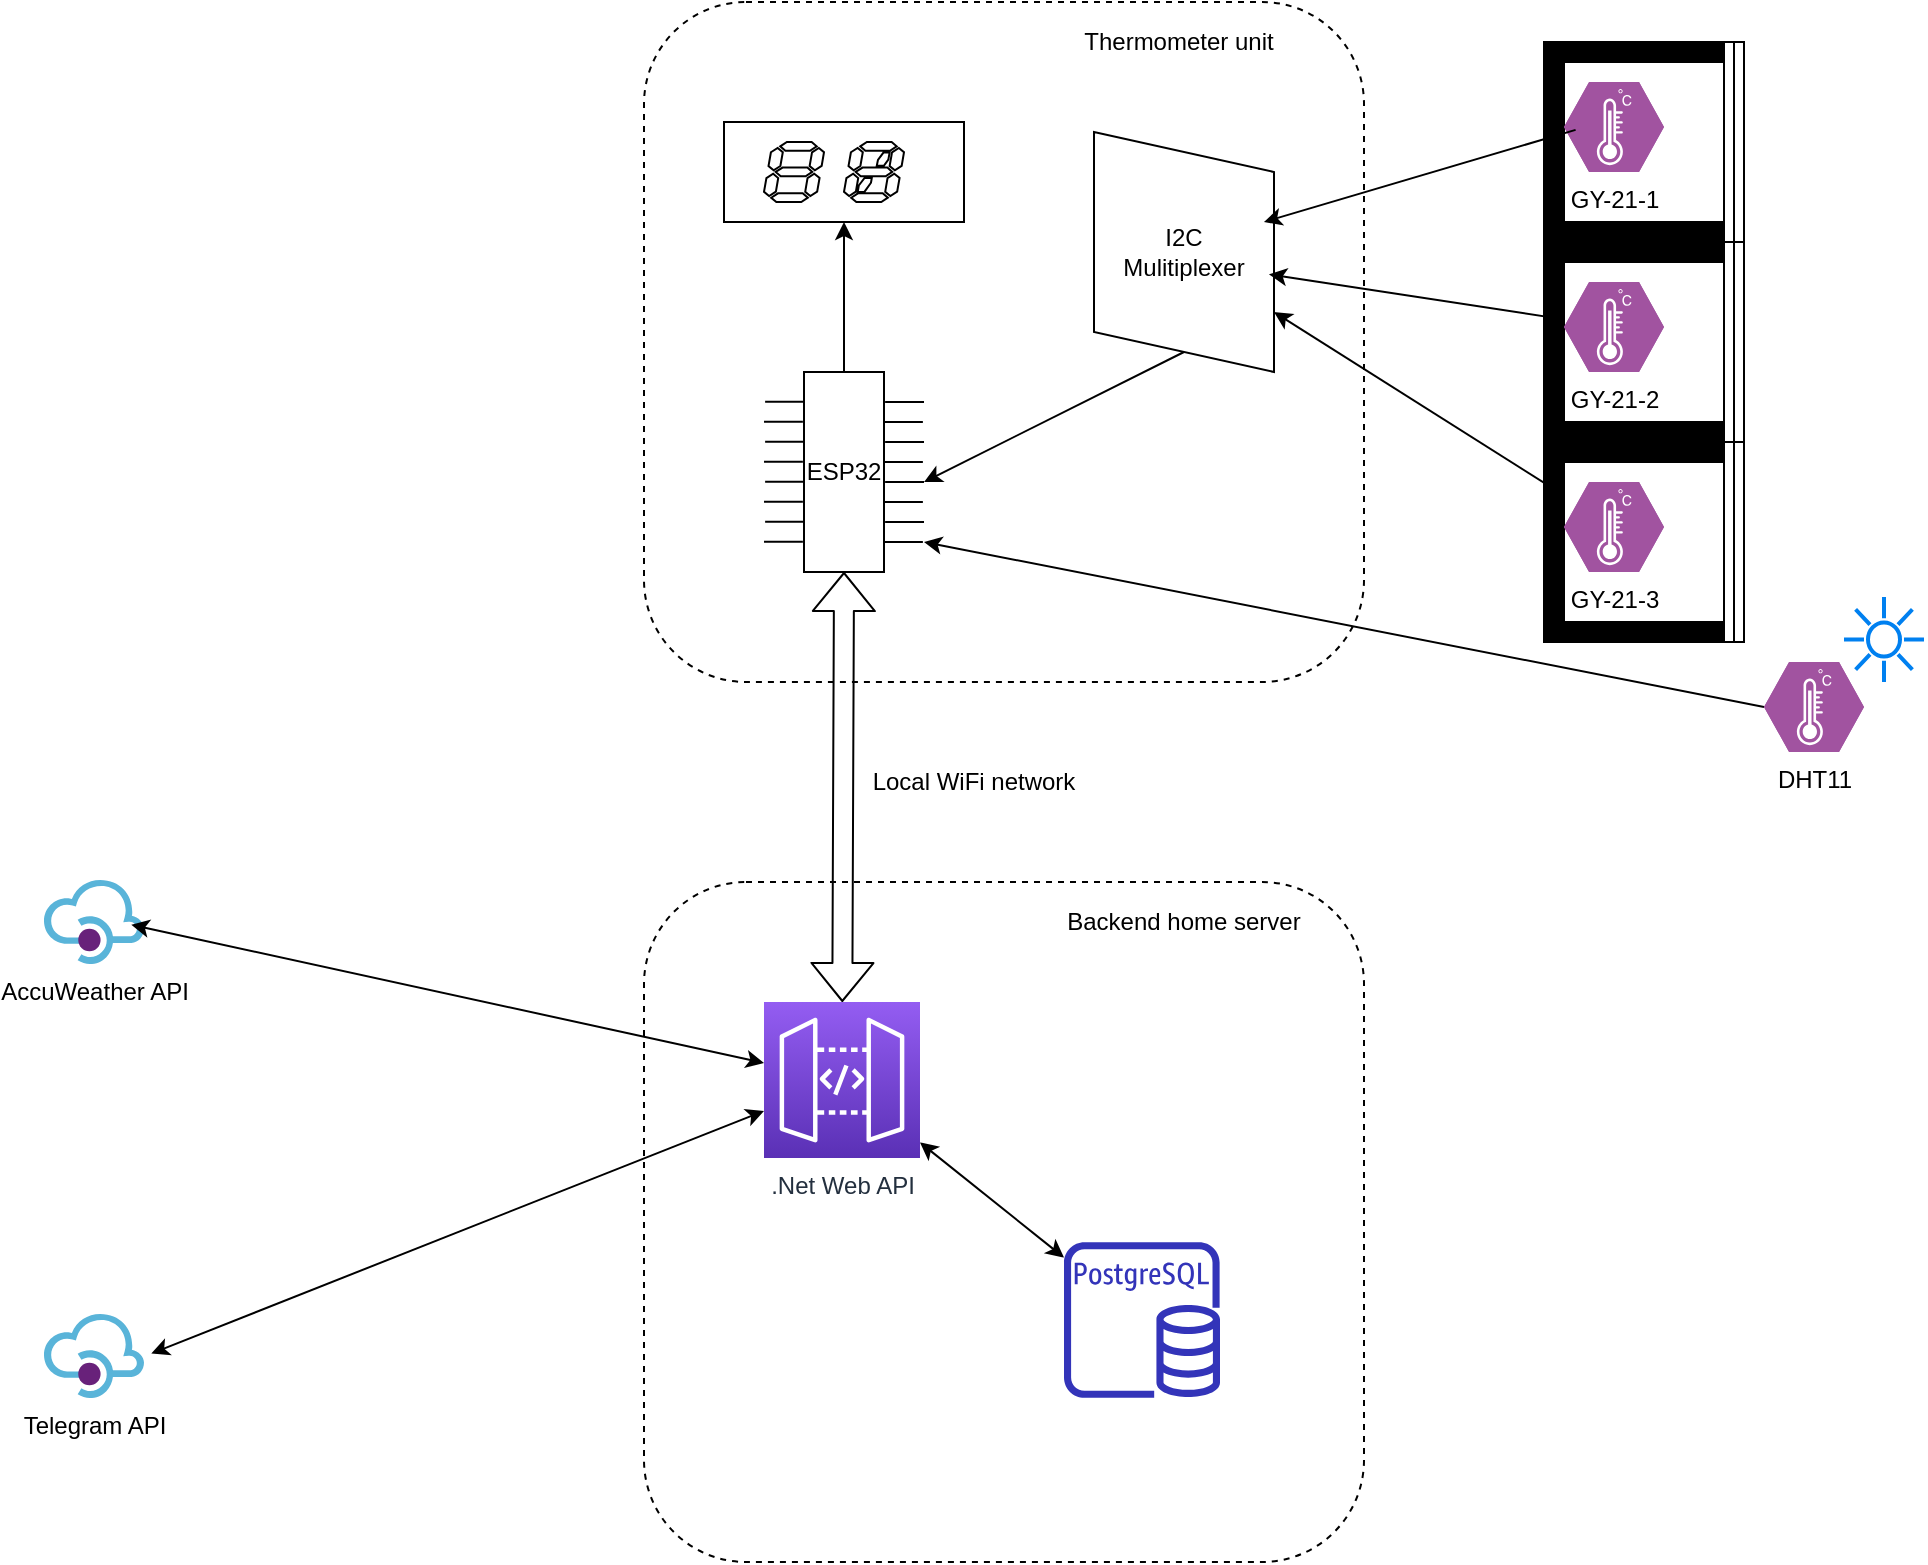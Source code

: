 <mxfile version="13.7.9" type="device"><diagram id="1yQ61QZ0BnYOPpQsSqLG" name="Page-1"><mxGraphModel dx="1813" dy="1147" grid="1" gridSize="10" guides="1" tooltips="1" connect="1" arrows="1" fold="1" page="1" pageScale="1" pageWidth="1169" pageHeight="827" math="0" shadow="0"><root><mxCell id="0"/><mxCell id="1" parent="0"/><mxCell id="i2OXninZtUAQD6BUOnR1-45" value="" style="rounded=1;whiteSpace=wrap;html=1;dashed=1;" vertex="1" parent="1"><mxGeometry x="440" y="10" width="360" height="340" as="geometry"/></mxCell><mxCell id="i2OXninZtUAQD6BUOnR1-21" value="" style="rounded=0;whiteSpace=wrap;html=1;" vertex="1" parent="1"><mxGeometry x="480" y="70" width="120" height="50" as="geometry"/></mxCell><mxCell id="i2OXninZtUAQD6BUOnR1-2" value="" style="verticalLabelPosition=bottom;html=1;verticalAlign=top;align=center;shape=mxgraph.floorplan.room;fillColor=#000000;" vertex="1" parent="1"><mxGeometry x="890" y="30" width="100" height="100" as="geometry"/></mxCell><mxCell id="i2OXninZtUAQD6BUOnR1-3" value="" style="verticalLabelPosition=bottom;html=1;verticalAlign=top;align=center;shape=mxgraph.floorplan.window;direction=south;" vertex="1" parent="1"><mxGeometry x="980" y="30" width="10" height="100" as="geometry"/></mxCell><mxCell id="i2OXninZtUAQD6BUOnR1-4" value="" style="verticalLabelPosition=bottom;html=1;verticalAlign=top;align=center;shape=mxgraph.floorplan.room;fillColor=#000000;" vertex="1" parent="1"><mxGeometry x="890" y="130" width="100" height="100" as="geometry"/></mxCell><mxCell id="i2OXninZtUAQD6BUOnR1-5" value="" style="verticalLabelPosition=bottom;html=1;verticalAlign=top;align=center;shape=mxgraph.floorplan.window;direction=south;" vertex="1" parent="1"><mxGeometry x="980" y="130" width="10" height="100" as="geometry"/></mxCell><mxCell id="i2OXninZtUAQD6BUOnR1-6" value="" style="verticalLabelPosition=bottom;html=1;verticalAlign=top;align=center;shape=mxgraph.floorplan.room;fillColor=#000000;" vertex="1" parent="1"><mxGeometry x="890" y="230" width="100" height="100" as="geometry"/></mxCell><mxCell id="i2OXninZtUAQD6BUOnR1-7" value="" style="verticalLabelPosition=bottom;html=1;verticalAlign=top;align=center;shape=mxgraph.floorplan.window;direction=south;" vertex="1" parent="1"><mxGeometry x="980" y="230" width="10" height="100" as="geometry"/></mxCell><mxCell id="i2OXninZtUAQD6BUOnR1-8" value="GY-21-1" style="verticalLabelPosition=bottom;html=1;fillColor=#A153A0;strokeColor=#ffffff;verticalAlign=top;align=center;points=[[0,0.5,0],[0.125,0.25,0],[0.25,0,0],[0.5,0,0],[0.75,0,0],[0.875,0.25,0],[1,0.5,0],[0.875,0.75,0],[0.75,1,0],[0.5,1,0],[0.125,0.75,0]];pointerEvents=1;shape=mxgraph.cisco_safe.compositeIcon;bgIcon=mxgraph.cisco_safe.design.blank_device;resIcon=mxgraph.cisco_safe.design.sensor;" vertex="1" parent="1"><mxGeometry x="900" y="50" width="50" height="45" as="geometry"/></mxCell><mxCell id="i2OXninZtUAQD6BUOnR1-9" value="GY-21-2" style="verticalLabelPosition=bottom;html=1;fillColor=#A153A0;strokeColor=#ffffff;verticalAlign=top;align=center;points=[[0,0.5,0],[0.125,0.25,0],[0.25,0,0],[0.5,0,0],[0.75,0,0],[0.875,0.25,0],[1,0.5,0],[0.875,0.75,0],[0.75,1,0],[0.5,1,0],[0.125,0.75,0]];pointerEvents=1;shape=mxgraph.cisco_safe.compositeIcon;bgIcon=mxgraph.cisco_safe.design.blank_device;resIcon=mxgraph.cisco_safe.design.sensor;" vertex="1" parent="1"><mxGeometry x="900" y="150" width="50" height="45" as="geometry"/></mxCell><mxCell id="i2OXninZtUAQD6BUOnR1-11" value="GY-21-3" style="verticalLabelPosition=bottom;html=1;fillColor=#A153A0;strokeColor=#ffffff;verticalAlign=top;align=center;points=[[0,0.5,0],[0.125,0.25,0],[0.25,0,0],[0.5,0,0],[0.75,0,0],[0.875,0.25,0],[1,0.5,0],[0.875,0.75,0],[0.75,1,0],[0.5,1,0],[0.125,0.75,0]];pointerEvents=1;shape=mxgraph.cisco_safe.compositeIcon;bgIcon=mxgraph.cisco_safe.design.blank_device;resIcon=mxgraph.cisco_safe.design.sensor;" vertex="1" parent="1"><mxGeometry x="900" y="250" width="50" height="45" as="geometry"/></mxCell><mxCell id="i2OXninZtUAQD6BUOnR1-12" value="DHT11" style="verticalLabelPosition=bottom;html=1;fillColor=#A153A0;strokeColor=#ffffff;verticalAlign=top;align=center;points=[[0,0.5,0],[0.125,0.25,0],[0.25,0,0],[0.5,0,0],[0.75,0,0],[0.875,0.25,0],[1,0.5,0],[0.875,0.75,0],[0.75,1,0],[0.5,1,0],[0.125,0.75,0]];pointerEvents=1;shape=mxgraph.cisco_safe.compositeIcon;bgIcon=mxgraph.cisco_safe.design.blank_device;resIcon=mxgraph.cisco_safe.design.sensor;" vertex="1" parent="1"><mxGeometry x="1000" y="340" width="50" height="45" as="geometry"/></mxCell><mxCell id="i2OXninZtUAQD6BUOnR1-14" value="I2C&lt;br&gt;Mulitiplexer" style="shape=parallelogram;perimeter=parallelogramPerimeter;whiteSpace=wrap;html=1;fixedSize=1;size=20;direction=north;" vertex="1" parent="1"><mxGeometry x="665" y="75" width="90" height="120" as="geometry"/></mxCell><mxCell id="i2OXninZtUAQD6BUOnR1-18" value="" style="endArrow=classic;html=1;entryX=0.25;entryY=1;entryDx=0;entryDy=0;" edge="1" parent="1" source="i2OXninZtUAQD6BUOnR1-11" target="i2OXninZtUAQD6BUOnR1-14"><mxGeometry width="50" height="50" relative="1" as="geometry"><mxPoint x="530" y="290" as="sourcePoint"/><mxPoint x="580" y="240" as="targetPoint"/></mxGeometry></mxCell><mxCell id="i2OXninZtUAQD6BUOnR1-19" value="" style="verticalLabelPosition=bottom;shadow=0;dashed=0;align=center;html=1;verticalAlign=top;shape=mxgraph.electrical.opto_electronics.7_segment_display;pointerEvents=1;" vertex="1" parent="1"><mxGeometry x="500" y="80" width="30" height="30" as="geometry"/></mxCell><mxCell id="i2OXninZtUAQD6BUOnR1-20" value="" style="verticalLabelPosition=bottom;shadow=0;dashed=0;align=center;html=1;verticalAlign=top;shape=mxgraph.electrical.opto_electronics.9_segment_display;pointerEvents=1;" vertex="1" parent="1"><mxGeometry x="540" y="80" width="30" height="30" as="geometry"/></mxCell><mxCell id="i2OXninZtUAQD6BUOnR1-22" value="" style="endArrow=classic;html=1;exitX=0.116;exitY=0.532;exitDx=0;exitDy=0;exitPerimeter=0;entryX=0.625;entryY=0.944;entryDx=0;entryDy=0;entryPerimeter=0;" edge="1" parent="1" source="i2OXninZtUAQD6BUOnR1-8" target="i2OXninZtUAQD6BUOnR1-14"><mxGeometry width="50" height="50" relative="1" as="geometry"><mxPoint x="540" y="170" as="sourcePoint"/><mxPoint x="590" y="120" as="targetPoint"/></mxGeometry></mxCell><mxCell id="i2OXninZtUAQD6BUOnR1-23" value="" style="endArrow=classic;html=1;entryX=0.407;entryY=0.972;entryDx=0;entryDy=0;entryPerimeter=0;" edge="1" parent="1" source="i2OXninZtUAQD6BUOnR1-9" target="i2OXninZtUAQD6BUOnR1-14"><mxGeometry width="50" height="50" relative="1" as="geometry"><mxPoint x="520" y="170" as="sourcePoint"/><mxPoint x="570" y="120" as="targetPoint"/></mxGeometry></mxCell><mxCell id="i2OXninZtUAQD6BUOnR1-24" value="ESP32" style="rounded=0;whiteSpace=wrap;html=1;" vertex="1" parent="1"><mxGeometry x="520" y="195" width="40" height="100" as="geometry"/></mxCell><mxCell id="i2OXninZtUAQD6BUOnR1-25" value="" style="endArrow=none;html=1;exitX=1.014;exitY=0.15;exitDx=0;exitDy=0;exitPerimeter=0;" edge="1" parent="1" source="i2OXninZtUAQD6BUOnR1-24"><mxGeometry width="50" height="50" relative="1" as="geometry"><mxPoint x="590" y="260" as="sourcePoint"/><mxPoint x="580" y="210" as="targetPoint"/></mxGeometry></mxCell><mxCell id="i2OXninZtUAQD6BUOnR1-26" value="" style="endArrow=none;html=1;exitX=1.014;exitY=0.15;exitDx=0;exitDy=0;exitPerimeter=0;" edge="1" parent="1"><mxGeometry width="50" height="50" relative="1" as="geometry"><mxPoint x="560" y="220" as="sourcePoint"/><mxPoint x="579.44" y="220" as="targetPoint"/></mxGeometry></mxCell><mxCell id="i2OXninZtUAQD6BUOnR1-27" value="" style="endArrow=none;html=1;exitX=1.014;exitY=0.15;exitDx=0;exitDy=0;exitPerimeter=0;" edge="1" parent="1"><mxGeometry width="50" height="50" relative="1" as="geometry"><mxPoint x="560.56" y="230" as="sourcePoint"/><mxPoint x="580" y="230" as="targetPoint"/></mxGeometry></mxCell><mxCell id="i2OXninZtUAQD6BUOnR1-28" value="" style="endArrow=none;html=1;exitX=1.014;exitY=0.15;exitDx=0;exitDy=0;exitPerimeter=0;" edge="1" parent="1"><mxGeometry width="50" height="50" relative="1" as="geometry"><mxPoint x="560" y="240" as="sourcePoint"/><mxPoint x="579.44" y="240" as="targetPoint"/></mxGeometry></mxCell><mxCell id="i2OXninZtUAQD6BUOnR1-29" value="" style="endArrow=none;html=1;exitX=1.014;exitY=0.15;exitDx=0;exitDy=0;exitPerimeter=0;" edge="1" parent="1"><mxGeometry width="50" height="50" relative="1" as="geometry"><mxPoint x="560.56" y="250" as="sourcePoint"/><mxPoint x="580" y="250" as="targetPoint"/></mxGeometry></mxCell><mxCell id="i2OXninZtUAQD6BUOnR1-30" value="" style="endArrow=none;html=1;exitX=1.014;exitY=0.15;exitDx=0;exitDy=0;exitPerimeter=0;" edge="1" parent="1"><mxGeometry width="50" height="50" relative="1" as="geometry"><mxPoint x="560" y="260" as="sourcePoint"/><mxPoint x="579.44" y="260" as="targetPoint"/></mxGeometry></mxCell><mxCell id="i2OXninZtUAQD6BUOnR1-31" value="" style="endArrow=none;html=1;exitX=1.014;exitY=0.15;exitDx=0;exitDy=0;exitPerimeter=0;" edge="1" parent="1"><mxGeometry width="50" height="50" relative="1" as="geometry"><mxPoint x="560.56" y="270" as="sourcePoint"/><mxPoint x="580" y="270" as="targetPoint"/></mxGeometry></mxCell><mxCell id="i2OXninZtUAQD6BUOnR1-32" value="" style="endArrow=none;html=1;exitX=1.014;exitY=0.15;exitDx=0;exitDy=0;exitPerimeter=0;" edge="1" parent="1"><mxGeometry width="50" height="50" relative="1" as="geometry"><mxPoint x="560" y="280" as="sourcePoint"/><mxPoint x="579.44" y="280" as="targetPoint"/></mxGeometry></mxCell><mxCell id="i2OXninZtUAQD6BUOnR1-33" value="" style="endArrow=none;html=1;exitX=1.014;exitY=0.15;exitDx=0;exitDy=0;exitPerimeter=0;" edge="1" parent="1"><mxGeometry width="50" height="50" relative="1" as="geometry"><mxPoint x="500.56" y="209.9" as="sourcePoint"/><mxPoint x="520" y="209.9" as="targetPoint"/></mxGeometry></mxCell><mxCell id="i2OXninZtUAQD6BUOnR1-34" value="" style="endArrow=none;html=1;exitX=1.014;exitY=0.15;exitDx=0;exitDy=0;exitPerimeter=0;" edge="1" parent="1"><mxGeometry width="50" height="50" relative="1" as="geometry"><mxPoint x="500" y="219.9" as="sourcePoint"/><mxPoint x="519.44" y="219.9" as="targetPoint"/></mxGeometry></mxCell><mxCell id="i2OXninZtUAQD6BUOnR1-35" value="" style="endArrow=none;html=1;exitX=1.014;exitY=0.15;exitDx=0;exitDy=0;exitPerimeter=0;" edge="1" parent="1"><mxGeometry width="50" height="50" relative="1" as="geometry"><mxPoint x="500.56" y="229.9" as="sourcePoint"/><mxPoint x="520" y="229.9" as="targetPoint"/></mxGeometry></mxCell><mxCell id="i2OXninZtUAQD6BUOnR1-36" value="" style="endArrow=none;html=1;exitX=1.014;exitY=0.15;exitDx=0;exitDy=0;exitPerimeter=0;" edge="1" parent="1"><mxGeometry width="50" height="50" relative="1" as="geometry"><mxPoint x="500" y="239.9" as="sourcePoint"/><mxPoint x="519.44" y="239.9" as="targetPoint"/></mxGeometry></mxCell><mxCell id="i2OXninZtUAQD6BUOnR1-37" value="" style="endArrow=none;html=1;exitX=1.014;exitY=0.15;exitDx=0;exitDy=0;exitPerimeter=0;" edge="1" parent="1"><mxGeometry width="50" height="50" relative="1" as="geometry"><mxPoint x="500.56" y="249.9" as="sourcePoint"/><mxPoint x="520" y="249.9" as="targetPoint"/></mxGeometry></mxCell><mxCell id="i2OXninZtUAQD6BUOnR1-38" value="" style="endArrow=none;html=1;exitX=1.014;exitY=0.15;exitDx=0;exitDy=0;exitPerimeter=0;" edge="1" parent="1"><mxGeometry width="50" height="50" relative="1" as="geometry"><mxPoint x="500" y="259.9" as="sourcePoint"/><mxPoint x="519.44" y="259.9" as="targetPoint"/></mxGeometry></mxCell><mxCell id="i2OXninZtUAQD6BUOnR1-39" value="" style="endArrow=none;html=1;exitX=1.014;exitY=0.15;exitDx=0;exitDy=0;exitPerimeter=0;" edge="1" parent="1"><mxGeometry width="50" height="50" relative="1" as="geometry"><mxPoint x="500.56" y="269.9" as="sourcePoint"/><mxPoint x="520" y="269.9" as="targetPoint"/></mxGeometry></mxCell><mxCell id="i2OXninZtUAQD6BUOnR1-40" value="" style="endArrow=none;html=1;exitX=1.014;exitY=0.15;exitDx=0;exitDy=0;exitPerimeter=0;" edge="1" parent="1"><mxGeometry width="50" height="50" relative="1" as="geometry"><mxPoint x="500" y="279.9" as="sourcePoint"/><mxPoint x="519.44" y="279.9" as="targetPoint"/></mxGeometry></mxCell><mxCell id="i2OXninZtUAQD6BUOnR1-41" value="" style="endArrow=classic;html=1;exitX=0;exitY=0.5;exitDx=0;exitDy=0;exitPerimeter=0;" edge="1" parent="1" source="i2OXninZtUAQD6BUOnR1-12"><mxGeometry width="50" height="50" relative="1" as="geometry"><mxPoint x="760" y="410" as="sourcePoint"/><mxPoint x="580" y="280" as="targetPoint"/></mxGeometry></mxCell><mxCell id="i2OXninZtUAQD6BUOnR1-42" value="" style="endArrow=classic;html=1;exitX=0;exitY=0.5;exitDx=0;exitDy=0;" edge="1" parent="1" source="i2OXninZtUAQD6BUOnR1-14"><mxGeometry width="50" height="50" relative="1" as="geometry"><mxPoint x="690" y="260" as="sourcePoint"/><mxPoint x="580" y="250" as="targetPoint"/></mxGeometry></mxCell><mxCell id="i2OXninZtUAQD6BUOnR1-43" value="" style="endArrow=classic;html=1;exitX=0.5;exitY=0;exitDx=0;exitDy=0;entryX=0.5;entryY=1;entryDx=0;entryDy=0;" edge="1" parent="1" source="i2OXninZtUAQD6BUOnR1-24" target="i2OXninZtUAQD6BUOnR1-21"><mxGeometry width="50" height="50" relative="1" as="geometry"><mxPoint x="440" y="200" as="sourcePoint"/><mxPoint x="490" y="150" as="targetPoint"/></mxGeometry></mxCell><mxCell id="i2OXninZtUAQD6BUOnR1-47" value="" style="rounded=1;whiteSpace=wrap;html=1;dashed=1;" vertex="1" parent="1"><mxGeometry x="440" y="450" width="360" height="340" as="geometry"/></mxCell><mxCell id="i2OXninZtUAQD6BUOnR1-48" value="Thermometer unit" style="text;html=1;strokeColor=none;fillColor=none;align=center;verticalAlign=middle;whiteSpace=wrap;rounded=0;dashed=1;" vertex="1" parent="1"><mxGeometry x="640" y="20" width="135" height="20" as="geometry"/></mxCell><mxCell id="i2OXninZtUAQD6BUOnR1-49" value=".Net Web API" style="outlineConnect=0;fontColor=#232F3E;gradientColor=#945DF2;gradientDirection=north;fillColor=#5A30B5;strokeColor=#ffffff;dashed=0;verticalLabelPosition=bottom;verticalAlign=top;align=center;html=1;fontSize=12;fontStyle=0;aspect=fixed;shape=mxgraph.aws4.resourceIcon;resIcon=mxgraph.aws4.api_gateway;" vertex="1" parent="1"><mxGeometry x="500" y="510" width="78" height="78" as="geometry"/></mxCell><mxCell id="i2OXninZtUAQD6BUOnR1-50" value="" style="outlineConnect=0;fontColor=#232F3E;gradientColor=none;fillColor=#3334B9;strokeColor=none;dashed=0;verticalLabelPosition=bottom;verticalAlign=top;align=center;html=1;fontSize=12;fontStyle=0;aspect=fixed;pointerEvents=1;shape=mxgraph.aws4.rds_postgresql_instance;" vertex="1" parent="1"><mxGeometry x="650" y="630" width="78" height="78" as="geometry"/></mxCell><mxCell id="i2OXninZtUAQD6BUOnR1-46" value="Backend home server" style="text;html=1;strokeColor=none;fillColor=none;align=center;verticalAlign=middle;whiteSpace=wrap;rounded=0;dashed=1;" vertex="1" parent="1"><mxGeometry x="645" y="460" width="130" height="20" as="geometry"/></mxCell><mxCell id="i2OXninZtUAQD6BUOnR1-51" value="" style="shape=flexArrow;endArrow=classic;startArrow=classic;html=1;entryX=0.5;entryY=1;entryDx=0;entryDy=0;" edge="1" parent="1" source="i2OXninZtUAQD6BUOnR1-49" target="i2OXninZtUAQD6BUOnR1-24"><mxGeometry width="50" height="50" relative="1" as="geometry"><mxPoint x="400" y="470" as="sourcePoint"/><mxPoint x="450" y="420" as="targetPoint"/></mxGeometry></mxCell><mxCell id="i2OXninZtUAQD6BUOnR1-52" value="Local WiFi network" style="text;html=1;strokeColor=none;fillColor=none;align=center;verticalAlign=middle;whiteSpace=wrap;rounded=0;dashed=1;" vertex="1" parent="1"><mxGeometry x="545" y="390" width="120" height="20" as="geometry"/></mxCell><mxCell id="i2OXninZtUAQD6BUOnR1-53" value="AccuWeather API" style="aspect=fixed;html=1;points=[];align=center;image;fontSize=12;image=img/lib/mscae/API_Management.svg;dashed=1;" vertex="1" parent="1"><mxGeometry x="140" y="449" width="50" height="42" as="geometry"/></mxCell><mxCell id="i2OXninZtUAQD6BUOnR1-54" value="Telegram API" style="aspect=fixed;html=1;points=[];align=center;image;fontSize=12;image=img/lib/mscae/API_Management.svg;dashed=1;" vertex="1" parent="1"><mxGeometry x="140" y="666" width="50" height="42" as="geometry"/></mxCell><mxCell id="i2OXninZtUAQD6BUOnR1-55" value="" style="html=1;verticalLabelPosition=bottom;align=center;labelBackgroundColor=#ffffff;verticalAlign=top;strokeWidth=2;strokeColor=#0080F0;shadow=0;dashed=0;shape=mxgraph.ios7.icons.sun;pointerEvents=1" vertex="1" parent="1"><mxGeometry x="1040" y="307.5" width="40" height="42.5" as="geometry"/></mxCell><mxCell id="i2OXninZtUAQD6BUOnR1-56" value="" style="endArrow=classic;startArrow=classic;html=1;" edge="1" parent="1" source="i2OXninZtUAQD6BUOnR1-50" target="i2OXninZtUAQD6BUOnR1-49"><mxGeometry width="50" height="50" relative="1" as="geometry"><mxPoint x="550" y="720" as="sourcePoint"/><mxPoint x="600" y="670" as="targetPoint"/></mxGeometry></mxCell><mxCell id="i2OXninZtUAQD6BUOnR1-57" value="" style="endArrow=classic;startArrow=classic;html=1;exitX=0.873;exitY=0.532;exitDx=0;exitDy=0;exitPerimeter=0;" edge="1" parent="1" source="i2OXninZtUAQD6BUOnR1-53" target="i2OXninZtUAQD6BUOnR1-49"><mxGeometry width="50" height="50" relative="1" as="geometry"><mxPoint x="280" y="590" as="sourcePoint"/><mxPoint x="330" y="540" as="targetPoint"/></mxGeometry></mxCell><mxCell id="i2OXninZtUAQD6BUOnR1-58" value="" style="endArrow=classic;startArrow=classic;html=1;exitX=1.073;exitY=0.471;exitDx=0;exitDy=0;exitPerimeter=0;" edge="1" parent="1" source="i2OXninZtUAQD6BUOnR1-54" target="i2OXninZtUAQD6BUOnR1-49"><mxGeometry width="50" height="50" relative="1" as="geometry"><mxPoint x="290" y="680" as="sourcePoint"/><mxPoint x="340" y="630" as="targetPoint"/></mxGeometry></mxCell></root></mxGraphModel></diagram></mxfile>